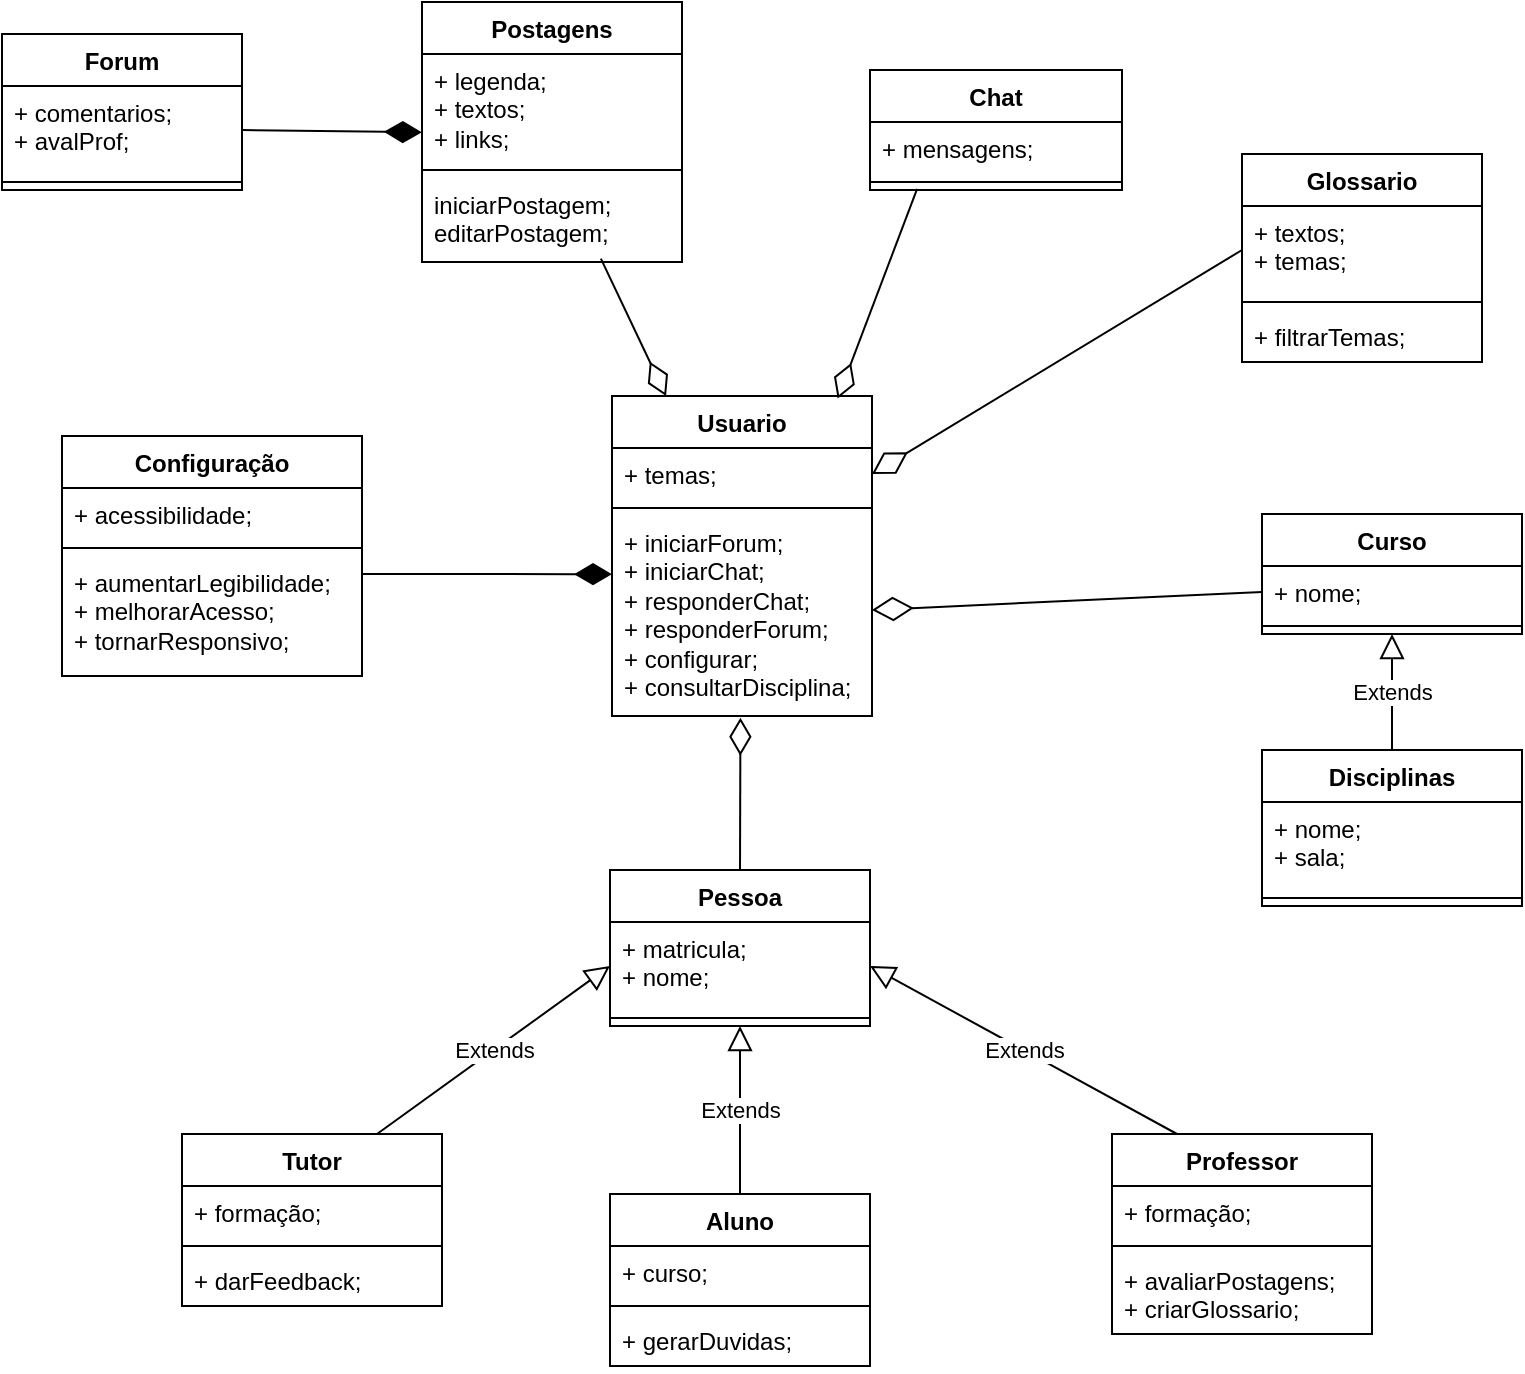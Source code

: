 <mxfile version="21.2.9" type="github">
  <diagram name="Página-1" id="-ME7ehJheVCDZSBrX716">
    <mxGraphModel dx="1393" dy="758" grid="1" gridSize="10" guides="1" tooltips="1" connect="1" arrows="1" fold="1" page="1" pageScale="1" pageWidth="1169" pageHeight="827" math="0" shadow="0">
      <root>
        <mxCell id="0" />
        <mxCell id="1" parent="0" />
        <mxCell id="5FJHLc15Gb86tdBVQn2b-1" value="Aluno" style="swimlane;fontStyle=1;align=center;verticalAlign=top;childLayout=stackLayout;horizontal=1;startSize=26;horizontalStack=0;resizeParent=1;resizeParentMax=0;resizeLast=0;collapsible=1;marginBottom=0;whiteSpace=wrap;html=1;" parent="1" vertex="1">
          <mxGeometry x="514" y="660" width="130" height="86" as="geometry" />
        </mxCell>
        <mxCell id="5FJHLc15Gb86tdBVQn2b-2" value="+ curso;" style="text;strokeColor=none;fillColor=none;align=left;verticalAlign=top;spacingLeft=4;spacingRight=4;overflow=hidden;rotatable=0;points=[[0,0.5],[1,0.5]];portConstraint=eastwest;whiteSpace=wrap;html=1;" parent="5FJHLc15Gb86tdBVQn2b-1" vertex="1">
          <mxGeometry y="26" width="130" height="26" as="geometry" />
        </mxCell>
        <mxCell id="5FJHLc15Gb86tdBVQn2b-3" value="" style="line;strokeWidth=1;fillColor=none;align=left;verticalAlign=middle;spacingTop=-1;spacingLeft=3;spacingRight=3;rotatable=0;labelPosition=right;points=[];portConstraint=eastwest;strokeColor=inherit;" parent="5FJHLc15Gb86tdBVQn2b-1" vertex="1">
          <mxGeometry y="52" width="130" height="8" as="geometry" />
        </mxCell>
        <mxCell id="5FJHLc15Gb86tdBVQn2b-4" value="+ gerarDuvidas;" style="text;strokeColor=none;fillColor=none;align=left;verticalAlign=top;spacingLeft=4;spacingRight=4;overflow=hidden;rotatable=0;points=[[0,0.5],[1,0.5]];portConstraint=eastwest;whiteSpace=wrap;html=1;" parent="5FJHLc15Gb86tdBVQn2b-1" vertex="1">
          <mxGeometry y="60" width="130" height="26" as="geometry" />
        </mxCell>
        <mxCell id="5FJHLc15Gb86tdBVQn2b-6" value="Usuario" style="swimlane;fontStyle=1;align=center;verticalAlign=top;childLayout=stackLayout;horizontal=1;startSize=26;horizontalStack=0;resizeParent=1;resizeParentMax=0;resizeLast=0;collapsible=1;marginBottom=0;whiteSpace=wrap;html=1;" parent="1" vertex="1">
          <mxGeometry x="515" y="261" width="130" height="160" as="geometry" />
        </mxCell>
        <mxCell id="5FJHLc15Gb86tdBVQn2b-7" value="+ temas;" style="text;strokeColor=none;fillColor=none;align=left;verticalAlign=top;spacingLeft=4;spacingRight=4;overflow=hidden;rotatable=0;points=[[0,0.5],[1,0.5]];portConstraint=eastwest;whiteSpace=wrap;html=1;" parent="5FJHLc15Gb86tdBVQn2b-6" vertex="1">
          <mxGeometry y="26" width="130" height="26" as="geometry" />
        </mxCell>
        <mxCell id="5FJHLc15Gb86tdBVQn2b-8" value="" style="line;strokeWidth=1;fillColor=none;align=left;verticalAlign=middle;spacingTop=-1;spacingLeft=3;spacingRight=3;rotatable=0;labelPosition=right;points=[];portConstraint=eastwest;strokeColor=inherit;" parent="5FJHLc15Gb86tdBVQn2b-6" vertex="1">
          <mxGeometry y="52" width="130" height="8" as="geometry" />
        </mxCell>
        <mxCell id="5FJHLc15Gb86tdBVQn2b-9" value="+ iniciarForum;&lt;br&gt;+ iniciarChat;&lt;br&gt;+ responderChat;&lt;br&gt;+ responderForum;&lt;br&gt;+ configurar;&lt;br&gt;+ consultarDisciplina;" style="text;strokeColor=none;fillColor=none;align=left;verticalAlign=top;spacingLeft=4;spacingRight=4;overflow=hidden;rotatable=0;points=[[0,0.5],[1,0.5]];portConstraint=eastwest;whiteSpace=wrap;html=1;" parent="5FJHLc15Gb86tdBVQn2b-6" vertex="1">
          <mxGeometry y="60" width="130" height="100" as="geometry" />
        </mxCell>
        <mxCell id="DYvdW3RG6RtuztpuYfse-1" value="Pessoa" style="swimlane;fontStyle=1;align=center;verticalAlign=top;childLayout=stackLayout;horizontal=1;startSize=26;horizontalStack=0;resizeParent=1;resizeParentMax=0;resizeLast=0;collapsible=1;marginBottom=0;whiteSpace=wrap;html=1;" vertex="1" parent="1">
          <mxGeometry x="514" y="498" width="130" height="78" as="geometry" />
        </mxCell>
        <mxCell id="DYvdW3RG6RtuztpuYfse-2" value="+ matricula;&lt;br&gt;+ nome;" style="text;strokeColor=none;fillColor=none;align=left;verticalAlign=top;spacingLeft=4;spacingRight=4;overflow=hidden;rotatable=0;points=[[0,0.5],[1,0.5]];portConstraint=eastwest;whiteSpace=wrap;html=1;" vertex="1" parent="DYvdW3RG6RtuztpuYfse-1">
          <mxGeometry y="26" width="130" height="44" as="geometry" />
        </mxCell>
        <mxCell id="DYvdW3RG6RtuztpuYfse-3" value="" style="line;strokeWidth=1;fillColor=none;align=left;verticalAlign=middle;spacingTop=-1;spacingLeft=3;spacingRight=3;rotatable=0;labelPosition=right;points=[];portConstraint=eastwest;strokeColor=inherit;" vertex="1" parent="DYvdW3RG6RtuztpuYfse-1">
          <mxGeometry y="70" width="130" height="8" as="geometry" />
        </mxCell>
        <mxCell id="DYvdW3RG6RtuztpuYfse-5" value="Tutor" style="swimlane;fontStyle=1;align=center;verticalAlign=top;childLayout=stackLayout;horizontal=1;startSize=26;horizontalStack=0;resizeParent=1;resizeParentMax=0;resizeLast=0;collapsible=1;marginBottom=0;whiteSpace=wrap;html=1;" vertex="1" parent="1">
          <mxGeometry x="300" y="630" width="130" height="86" as="geometry" />
        </mxCell>
        <mxCell id="DYvdW3RG6RtuztpuYfse-6" value="+ formação;" style="text;strokeColor=none;fillColor=none;align=left;verticalAlign=top;spacingLeft=4;spacingRight=4;overflow=hidden;rotatable=0;points=[[0,0.5],[1,0.5]];portConstraint=eastwest;whiteSpace=wrap;html=1;" vertex="1" parent="DYvdW3RG6RtuztpuYfse-5">
          <mxGeometry y="26" width="130" height="26" as="geometry" />
        </mxCell>
        <mxCell id="DYvdW3RG6RtuztpuYfse-7" value="" style="line;strokeWidth=1;fillColor=none;align=left;verticalAlign=middle;spacingTop=-1;spacingLeft=3;spacingRight=3;rotatable=0;labelPosition=right;points=[];portConstraint=eastwest;strokeColor=inherit;" vertex="1" parent="DYvdW3RG6RtuztpuYfse-5">
          <mxGeometry y="52" width="130" height="8" as="geometry" />
        </mxCell>
        <mxCell id="DYvdW3RG6RtuztpuYfse-8" value="+ darFeedback;" style="text;strokeColor=none;fillColor=none;align=left;verticalAlign=top;spacingLeft=4;spacingRight=4;overflow=hidden;rotatable=0;points=[[0,0.5],[1,0.5]];portConstraint=eastwest;whiteSpace=wrap;html=1;" vertex="1" parent="DYvdW3RG6RtuztpuYfse-5">
          <mxGeometry y="60" width="130" height="26" as="geometry" />
        </mxCell>
        <mxCell id="DYvdW3RG6RtuztpuYfse-9" value="Professor" style="swimlane;fontStyle=1;align=center;verticalAlign=top;childLayout=stackLayout;horizontal=1;startSize=26;horizontalStack=0;resizeParent=1;resizeParentMax=0;resizeLast=0;collapsible=1;marginBottom=0;whiteSpace=wrap;html=1;" vertex="1" parent="1">
          <mxGeometry x="765" y="630" width="130" height="100" as="geometry" />
        </mxCell>
        <mxCell id="DYvdW3RG6RtuztpuYfse-10" value="+ formação;" style="text;strokeColor=none;fillColor=none;align=left;verticalAlign=top;spacingLeft=4;spacingRight=4;overflow=hidden;rotatable=0;points=[[0,0.5],[1,0.5]];portConstraint=eastwest;whiteSpace=wrap;html=1;" vertex="1" parent="DYvdW3RG6RtuztpuYfse-9">
          <mxGeometry y="26" width="130" height="26" as="geometry" />
        </mxCell>
        <mxCell id="DYvdW3RG6RtuztpuYfse-11" value="" style="line;strokeWidth=1;fillColor=none;align=left;verticalAlign=middle;spacingTop=-1;spacingLeft=3;spacingRight=3;rotatable=0;labelPosition=right;points=[];portConstraint=eastwest;strokeColor=inherit;" vertex="1" parent="DYvdW3RG6RtuztpuYfse-9">
          <mxGeometry y="52" width="130" height="8" as="geometry" />
        </mxCell>
        <mxCell id="DYvdW3RG6RtuztpuYfse-12" value="+ avaliarPostagens;&lt;br&gt;+ criarGlossario;" style="text;strokeColor=none;fillColor=none;align=left;verticalAlign=top;spacingLeft=4;spacingRight=4;overflow=hidden;rotatable=0;points=[[0,0.5],[1,0.5]];portConstraint=eastwest;whiteSpace=wrap;html=1;" vertex="1" parent="DYvdW3RG6RtuztpuYfse-9">
          <mxGeometry y="60" width="130" height="40" as="geometry" />
        </mxCell>
        <mxCell id="DYvdW3RG6RtuztpuYfse-13" value="Extends" style="endArrow=block;endSize=10;endFill=0;html=1;rounded=0;exitX=0.75;exitY=0;exitDx=0;exitDy=0;entryX=0;entryY=0.5;entryDx=0;entryDy=0;" edge="1" parent="1" source="DYvdW3RG6RtuztpuYfse-5" target="DYvdW3RG6RtuztpuYfse-2">
          <mxGeometry width="160" relative="1" as="geometry">
            <mxPoint x="910" y="560" as="sourcePoint" />
            <mxPoint x="1070" y="560" as="targetPoint" />
          </mxGeometry>
        </mxCell>
        <mxCell id="DYvdW3RG6RtuztpuYfse-14" value="Extends" style="endArrow=block;endSize=10;endFill=0;html=1;rounded=0;exitX=0.5;exitY=0;exitDx=0;exitDy=0;entryX=0.5;entryY=1;entryDx=0;entryDy=0;" edge="1" parent="1" source="5FJHLc15Gb86tdBVQn2b-1" target="DYvdW3RG6RtuztpuYfse-1">
          <mxGeometry width="160" relative="1" as="geometry">
            <mxPoint x="910" y="660" as="sourcePoint" />
            <mxPoint x="1070" y="660" as="targetPoint" />
          </mxGeometry>
        </mxCell>
        <mxCell id="DYvdW3RG6RtuztpuYfse-15" value="Extends" style="endArrow=block;endSize=10;endFill=0;html=1;rounded=0;exitX=0.25;exitY=0;exitDx=0;exitDy=0;entryX=1;entryY=0.5;entryDx=0;entryDy=0;" edge="1" parent="1" source="DYvdW3RG6RtuztpuYfse-9" target="DYvdW3RG6RtuztpuYfse-2">
          <mxGeometry width="160" relative="1" as="geometry">
            <mxPoint x="1020" y="590" as="sourcePoint" />
            <mxPoint x="1180" y="590" as="targetPoint" />
          </mxGeometry>
        </mxCell>
        <mxCell id="DYvdW3RG6RtuztpuYfse-16" value="" style="endArrow=diamondThin;endFill=0;endSize=16;html=1;rounded=0;exitX=0.5;exitY=0;exitDx=0;exitDy=0;entryX=0.494;entryY=1.009;entryDx=0;entryDy=0;entryPerimeter=0;" edge="1" parent="1" source="DYvdW3RG6RtuztpuYfse-1" target="5FJHLc15Gb86tdBVQn2b-9">
          <mxGeometry width="160" relative="1" as="geometry">
            <mxPoint x="874" y="487" as="sourcePoint" />
            <mxPoint x="630" y="450" as="targetPoint" />
          </mxGeometry>
        </mxCell>
        <mxCell id="DYvdW3RG6RtuztpuYfse-17" value="Configuração" style="swimlane;fontStyle=1;align=center;verticalAlign=top;childLayout=stackLayout;horizontal=1;startSize=26;horizontalStack=0;resizeParent=1;resizeParentMax=0;resizeLast=0;collapsible=1;marginBottom=0;whiteSpace=wrap;html=1;" vertex="1" parent="1">
          <mxGeometry x="240" y="281" width="150" height="120" as="geometry" />
        </mxCell>
        <mxCell id="DYvdW3RG6RtuztpuYfse-18" value="+ acessibilidade;" style="text;strokeColor=none;fillColor=none;align=left;verticalAlign=top;spacingLeft=4;spacingRight=4;overflow=hidden;rotatable=0;points=[[0,0.5],[1,0.5]];portConstraint=eastwest;whiteSpace=wrap;html=1;" vertex="1" parent="DYvdW3RG6RtuztpuYfse-17">
          <mxGeometry y="26" width="150" height="26" as="geometry" />
        </mxCell>
        <mxCell id="DYvdW3RG6RtuztpuYfse-19" value="" style="line;strokeWidth=1;fillColor=none;align=left;verticalAlign=middle;spacingTop=-1;spacingLeft=3;spacingRight=3;rotatable=0;labelPosition=right;points=[];portConstraint=eastwest;strokeColor=inherit;" vertex="1" parent="DYvdW3RG6RtuztpuYfse-17">
          <mxGeometry y="52" width="150" height="8" as="geometry" />
        </mxCell>
        <mxCell id="DYvdW3RG6RtuztpuYfse-20" value="+ aumentarLegibilidade;&lt;br&gt;+ melhorarAcesso;&lt;br&gt;+ tornarResponsivo;" style="text;strokeColor=none;fillColor=none;align=left;verticalAlign=top;spacingLeft=4;spacingRight=4;overflow=hidden;rotatable=0;points=[[0,0.5],[1,0.5]];portConstraint=eastwest;whiteSpace=wrap;html=1;" vertex="1" parent="DYvdW3RG6RtuztpuYfse-17">
          <mxGeometry y="60" width="150" height="60" as="geometry" />
        </mxCell>
        <mxCell id="DYvdW3RG6RtuztpuYfse-21" value="" style="endArrow=diamondThin;endFill=1;endSize=16;html=1;rounded=0;entryX=0;entryY=0.291;entryDx=0;entryDy=0;entryPerimeter=0;exitX=1;exitY=0.15;exitDx=0;exitDy=0;exitPerimeter=0;" edge="1" parent="1" source="DYvdW3RG6RtuztpuYfse-20" target="5FJHLc15Gb86tdBVQn2b-9">
          <mxGeometry width="160" relative="1" as="geometry">
            <mxPoint x="570" y="330" as="sourcePoint" />
            <mxPoint x="730" y="330" as="targetPoint" />
          </mxGeometry>
        </mxCell>
        <mxCell id="DYvdW3RG6RtuztpuYfse-22" value="Postagens" style="swimlane;fontStyle=1;align=center;verticalAlign=top;childLayout=stackLayout;horizontal=1;startSize=26;horizontalStack=0;resizeParent=1;resizeParentMax=0;resizeLast=0;collapsible=1;marginBottom=0;whiteSpace=wrap;html=1;" vertex="1" parent="1">
          <mxGeometry x="420" y="64" width="130" height="130" as="geometry" />
        </mxCell>
        <mxCell id="DYvdW3RG6RtuztpuYfse-23" value="+ legenda;&lt;br&gt;+ textos;&lt;br&gt;+ links;" style="text;strokeColor=none;fillColor=none;align=left;verticalAlign=top;spacingLeft=4;spacingRight=4;overflow=hidden;rotatable=0;points=[[0,0.5],[1,0.5]];portConstraint=eastwest;whiteSpace=wrap;html=1;" vertex="1" parent="DYvdW3RG6RtuztpuYfse-22">
          <mxGeometry y="26" width="130" height="54" as="geometry" />
        </mxCell>
        <mxCell id="DYvdW3RG6RtuztpuYfse-24" value="" style="line;strokeWidth=1;fillColor=none;align=left;verticalAlign=middle;spacingTop=-1;spacingLeft=3;spacingRight=3;rotatable=0;labelPosition=right;points=[];portConstraint=eastwest;strokeColor=inherit;" vertex="1" parent="DYvdW3RG6RtuztpuYfse-22">
          <mxGeometry y="80" width="130" height="8" as="geometry" />
        </mxCell>
        <mxCell id="DYvdW3RG6RtuztpuYfse-25" value="iniciarPostagem;&lt;br&gt;editarPostagem;" style="text;strokeColor=none;fillColor=none;align=left;verticalAlign=top;spacingLeft=4;spacingRight=4;overflow=hidden;rotatable=0;points=[[0,0.5],[1,0.5]];portConstraint=eastwest;whiteSpace=wrap;html=1;" vertex="1" parent="DYvdW3RG6RtuztpuYfse-22">
          <mxGeometry y="88" width="130" height="42" as="geometry" />
        </mxCell>
        <mxCell id="DYvdW3RG6RtuztpuYfse-26" value="Forum" style="swimlane;fontStyle=1;align=center;verticalAlign=top;childLayout=stackLayout;horizontal=1;startSize=26;horizontalStack=0;resizeParent=1;resizeParentMax=0;resizeLast=0;collapsible=1;marginBottom=0;whiteSpace=wrap;html=1;" vertex="1" parent="1">
          <mxGeometry x="210" y="80" width="120" height="78" as="geometry" />
        </mxCell>
        <mxCell id="DYvdW3RG6RtuztpuYfse-27" value="+ comentarios;&lt;br&gt;+ avalProf;" style="text;strokeColor=none;fillColor=none;align=left;verticalAlign=top;spacingLeft=4;spacingRight=4;overflow=hidden;rotatable=0;points=[[0,0.5],[1,0.5]];portConstraint=eastwest;whiteSpace=wrap;html=1;" vertex="1" parent="DYvdW3RG6RtuztpuYfse-26">
          <mxGeometry y="26" width="120" height="44" as="geometry" />
        </mxCell>
        <mxCell id="DYvdW3RG6RtuztpuYfse-28" value="" style="line;strokeWidth=1;fillColor=none;align=left;verticalAlign=middle;spacingTop=-1;spacingLeft=3;spacingRight=3;rotatable=0;labelPosition=right;points=[];portConstraint=eastwest;strokeColor=inherit;" vertex="1" parent="DYvdW3RG6RtuztpuYfse-26">
          <mxGeometry y="70" width="120" height="8" as="geometry" />
        </mxCell>
        <mxCell id="DYvdW3RG6RtuztpuYfse-30" value="" style="endArrow=diamondThin;endFill=1;endSize=16;html=1;rounded=0;exitX=1;exitY=0.5;exitDx=0;exitDy=0;entryX=-0.001;entryY=0.725;entryDx=0;entryDy=0;entryPerimeter=0;" edge="1" parent="1" source="DYvdW3RG6RtuztpuYfse-27" target="DYvdW3RG6RtuztpuYfse-23">
          <mxGeometry width="160" relative="1" as="geometry">
            <mxPoint x="820" y="430" as="sourcePoint" />
            <mxPoint x="980" y="430" as="targetPoint" />
          </mxGeometry>
        </mxCell>
        <mxCell id="DYvdW3RG6RtuztpuYfse-31" value="Chat" style="swimlane;fontStyle=1;align=center;verticalAlign=top;childLayout=stackLayout;horizontal=1;startSize=26;horizontalStack=0;resizeParent=1;resizeParentMax=0;resizeLast=0;collapsible=1;marginBottom=0;whiteSpace=wrap;html=1;" vertex="1" parent="1">
          <mxGeometry x="644" y="98" width="126" height="60" as="geometry" />
        </mxCell>
        <mxCell id="DYvdW3RG6RtuztpuYfse-32" value="+ mensagens;" style="text;strokeColor=none;fillColor=none;align=left;verticalAlign=top;spacingLeft=4;spacingRight=4;overflow=hidden;rotatable=0;points=[[0,0.5],[1,0.5]];portConstraint=eastwest;whiteSpace=wrap;html=1;" vertex="1" parent="DYvdW3RG6RtuztpuYfse-31">
          <mxGeometry y="26" width="126" height="26" as="geometry" />
        </mxCell>
        <mxCell id="DYvdW3RG6RtuztpuYfse-33" value="" style="line;strokeWidth=1;fillColor=none;align=left;verticalAlign=middle;spacingTop=-1;spacingLeft=3;spacingRight=3;rotatable=0;labelPosition=right;points=[];portConstraint=eastwest;strokeColor=inherit;" vertex="1" parent="DYvdW3RG6RtuztpuYfse-31">
          <mxGeometry y="52" width="126" height="8" as="geometry" />
        </mxCell>
        <mxCell id="DYvdW3RG6RtuztpuYfse-35" value="" style="endArrow=diamondThin;endFill=0;endSize=16;html=1;rounded=0;exitX=0.688;exitY=0.96;exitDx=0;exitDy=0;exitPerimeter=0;" edge="1" parent="1" source="DYvdW3RG6RtuztpuYfse-25" target="5FJHLc15Gb86tdBVQn2b-6">
          <mxGeometry width="160" relative="1" as="geometry">
            <mxPoint x="820" y="430" as="sourcePoint" />
            <mxPoint x="980" y="430" as="targetPoint" />
          </mxGeometry>
        </mxCell>
        <mxCell id="DYvdW3RG6RtuztpuYfse-36" value="" style="endArrow=diamondThin;endFill=0;endSize=16;html=1;rounded=0;exitX=0.187;exitY=0.926;exitDx=0;exitDy=0;exitPerimeter=0;entryX=0.868;entryY=0.008;entryDx=0;entryDy=0;entryPerimeter=0;" edge="1" parent="1" source="DYvdW3RG6RtuztpuYfse-33" target="5FJHLc15Gb86tdBVQn2b-6">
          <mxGeometry width="160" relative="1" as="geometry">
            <mxPoint x="590" y="194" as="sourcePoint" />
            <mxPoint x="620" y="260" as="targetPoint" />
          </mxGeometry>
        </mxCell>
        <mxCell id="DYvdW3RG6RtuztpuYfse-37" value="Glossario" style="swimlane;fontStyle=1;align=center;verticalAlign=top;childLayout=stackLayout;horizontal=1;startSize=26;horizontalStack=0;resizeParent=1;resizeParentMax=0;resizeLast=0;collapsible=1;marginBottom=0;whiteSpace=wrap;html=1;" vertex="1" parent="1">
          <mxGeometry x="830" y="140" width="120" height="104" as="geometry" />
        </mxCell>
        <mxCell id="DYvdW3RG6RtuztpuYfse-38" value="+ textos;&lt;br&gt;+ temas;" style="text;strokeColor=none;fillColor=none;align=left;verticalAlign=top;spacingLeft=4;spacingRight=4;overflow=hidden;rotatable=0;points=[[0,0.5],[1,0.5]];portConstraint=eastwest;whiteSpace=wrap;html=1;" vertex="1" parent="DYvdW3RG6RtuztpuYfse-37">
          <mxGeometry y="26" width="120" height="44" as="geometry" />
        </mxCell>
        <mxCell id="DYvdW3RG6RtuztpuYfse-39" value="" style="line;strokeWidth=1;fillColor=none;align=left;verticalAlign=middle;spacingTop=-1;spacingLeft=3;spacingRight=3;rotatable=0;labelPosition=right;points=[];portConstraint=eastwest;strokeColor=inherit;" vertex="1" parent="DYvdW3RG6RtuztpuYfse-37">
          <mxGeometry y="70" width="120" height="8" as="geometry" />
        </mxCell>
        <mxCell id="DYvdW3RG6RtuztpuYfse-40" value="+ filtrarTemas;" style="text;strokeColor=none;fillColor=none;align=left;verticalAlign=top;spacingLeft=4;spacingRight=4;overflow=hidden;rotatable=0;points=[[0,0.5],[1,0.5]];portConstraint=eastwest;whiteSpace=wrap;html=1;" vertex="1" parent="DYvdW3RG6RtuztpuYfse-37">
          <mxGeometry y="78" width="120" height="26" as="geometry" />
        </mxCell>
        <mxCell id="DYvdW3RG6RtuztpuYfse-41" value="" style="endArrow=diamondThin;endFill=0;endSize=18;html=1;rounded=0;entryX=1;entryY=0.5;entryDx=0;entryDy=0;exitX=0;exitY=0.5;exitDx=0;exitDy=0;" edge="1" parent="1" source="DYvdW3RG6RtuztpuYfse-38" target="5FJHLc15Gb86tdBVQn2b-7">
          <mxGeometry width="160" relative="1" as="geometry">
            <mxPoint x="790" y="400" as="sourcePoint" />
            <mxPoint x="950" y="400" as="targetPoint" />
          </mxGeometry>
        </mxCell>
        <mxCell id="DYvdW3RG6RtuztpuYfse-42" value="Curso" style="swimlane;fontStyle=1;align=center;verticalAlign=top;childLayout=stackLayout;horizontal=1;startSize=26;horizontalStack=0;resizeParent=1;resizeParentMax=0;resizeLast=0;collapsible=1;marginBottom=0;whiteSpace=wrap;html=1;" vertex="1" parent="1">
          <mxGeometry x="840" y="320" width="130" height="60" as="geometry" />
        </mxCell>
        <mxCell id="DYvdW3RG6RtuztpuYfse-43" value="+ nome;" style="text;strokeColor=none;fillColor=none;align=left;verticalAlign=top;spacingLeft=4;spacingRight=4;overflow=hidden;rotatable=0;points=[[0,0.5],[1,0.5]];portConstraint=eastwest;whiteSpace=wrap;html=1;" vertex="1" parent="DYvdW3RG6RtuztpuYfse-42">
          <mxGeometry y="26" width="130" height="26" as="geometry" />
        </mxCell>
        <mxCell id="DYvdW3RG6RtuztpuYfse-44" value="" style="line;strokeWidth=1;fillColor=none;align=left;verticalAlign=middle;spacingTop=-1;spacingLeft=3;spacingRight=3;rotatable=0;labelPosition=right;points=[];portConstraint=eastwest;strokeColor=inherit;" vertex="1" parent="DYvdW3RG6RtuztpuYfse-42">
          <mxGeometry y="52" width="130" height="8" as="geometry" />
        </mxCell>
        <mxCell id="DYvdW3RG6RtuztpuYfse-46" value="Disciplinas" style="swimlane;fontStyle=1;align=center;verticalAlign=top;childLayout=stackLayout;horizontal=1;startSize=26;horizontalStack=0;resizeParent=1;resizeParentMax=0;resizeLast=0;collapsible=1;marginBottom=0;whiteSpace=wrap;html=1;" vertex="1" parent="1">
          <mxGeometry x="840" y="438" width="130" height="78" as="geometry" />
        </mxCell>
        <mxCell id="DYvdW3RG6RtuztpuYfse-47" value="+ nome;&lt;br&gt;+ sala;" style="text;strokeColor=none;fillColor=none;align=left;verticalAlign=top;spacingLeft=4;spacingRight=4;overflow=hidden;rotatable=0;points=[[0,0.5],[1,0.5]];portConstraint=eastwest;whiteSpace=wrap;html=1;" vertex="1" parent="DYvdW3RG6RtuztpuYfse-46">
          <mxGeometry y="26" width="130" height="44" as="geometry" />
        </mxCell>
        <mxCell id="DYvdW3RG6RtuztpuYfse-48" value="" style="line;strokeWidth=1;fillColor=none;align=left;verticalAlign=middle;spacingTop=-1;spacingLeft=3;spacingRight=3;rotatable=0;labelPosition=right;points=[];portConstraint=eastwest;strokeColor=inherit;" vertex="1" parent="DYvdW3RG6RtuztpuYfse-46">
          <mxGeometry y="70" width="130" height="8" as="geometry" />
        </mxCell>
        <mxCell id="DYvdW3RG6RtuztpuYfse-49" value="Extends" style="endArrow=block;endSize=10;endFill=0;html=1;rounded=0;exitX=0.5;exitY=0;exitDx=0;exitDy=0;entryX=0.5;entryY=1;entryDx=0;entryDy=0;" edge="1" parent="1" source="DYvdW3RG6RtuztpuYfse-46" target="DYvdW3RG6RtuztpuYfse-42">
          <mxGeometry width="160" relative="1" as="geometry">
            <mxPoint x="790" y="400" as="sourcePoint" />
            <mxPoint x="950" y="400" as="targetPoint" />
          </mxGeometry>
        </mxCell>
        <mxCell id="DYvdW3RG6RtuztpuYfse-50" value="" style="endArrow=diamondThin;endFill=0;endSize=18;html=1;rounded=0;exitX=0;exitY=0.5;exitDx=0;exitDy=0;" edge="1" parent="1" source="DYvdW3RG6RtuztpuYfse-43" target="5FJHLc15Gb86tdBVQn2b-9">
          <mxGeometry width="160" relative="1" as="geometry">
            <mxPoint x="790" y="400" as="sourcePoint" />
            <mxPoint x="950" y="400" as="targetPoint" />
          </mxGeometry>
        </mxCell>
      </root>
    </mxGraphModel>
  </diagram>
</mxfile>
